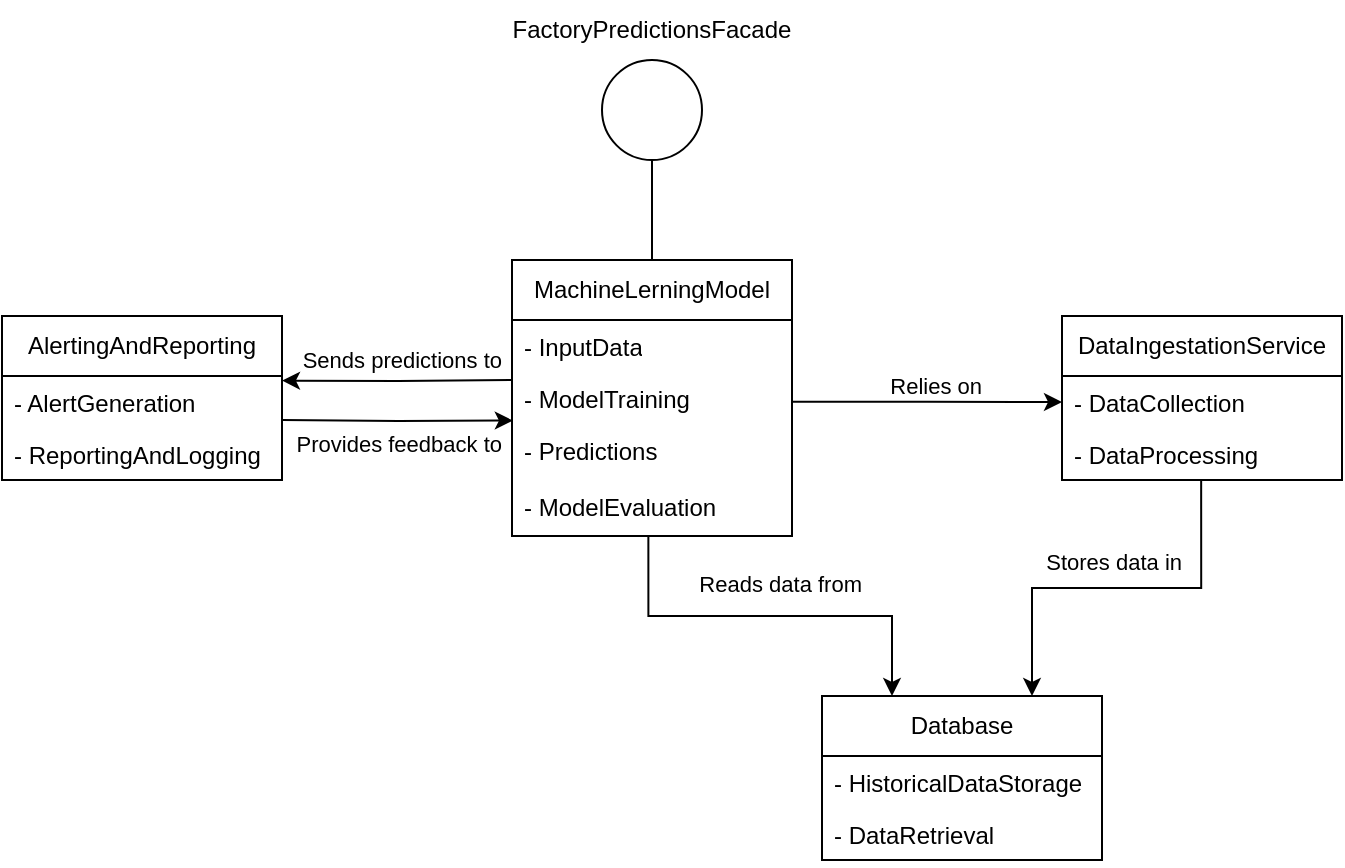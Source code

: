 <mxfile version="22.0.6" type="device">
  <diagram name="Page-1" id="fIcBRSQuN5mqQHLnUNoT">
    <mxGraphModel dx="989" dy="523" grid="1" gridSize="10" guides="1" tooltips="1" connect="1" arrows="1" fold="1" page="1" pageScale="1" pageWidth="827" pageHeight="1169" math="0" shadow="0">
      <root>
        <mxCell id="0" />
        <mxCell id="1" parent="0" />
        <mxCell id="HCa0Lw3rzC6QH6Axc0Zm-20" style="edgeStyle=orthogonalEdgeStyle;rounded=0;orthogonalLoop=1;jettySize=auto;html=1;entryX=0.5;entryY=0;entryDx=0;entryDy=0;endArrow=none;endFill=0;" edge="1" parent="1" source="HCa0Lw3rzC6QH6Axc0Zm-1" target="HCa0Lw3rzC6QH6Axc0Zm-3">
          <mxGeometry relative="1" as="geometry" />
        </mxCell>
        <mxCell id="HCa0Lw3rzC6QH6Axc0Zm-1" value="" style="ellipse;whiteSpace=wrap;html=1;aspect=fixed;" vertex="1" parent="1">
          <mxGeometry x="360" y="40" width="50" height="50" as="geometry" />
        </mxCell>
        <mxCell id="HCa0Lw3rzC6QH6Axc0Zm-2" value="FactoryPredictionsFacade" style="text;html=1;strokeColor=none;fillColor=none;align=center;verticalAlign=middle;whiteSpace=wrap;rounded=0;" vertex="1" parent="1">
          <mxGeometry x="355" y="10" width="60" height="30" as="geometry" />
        </mxCell>
        <mxCell id="HCa0Lw3rzC6QH6Axc0Zm-3" value="MachineLerningModel" style="swimlane;fontStyle=0;childLayout=stackLayout;horizontal=1;startSize=30;fillColor=none;horizontalStack=0;resizeParent=1;resizeParentMax=0;resizeLast=0;collapsible=1;marginBottom=0;whiteSpace=wrap;html=1;" vertex="1" parent="1">
          <mxGeometry x="315" y="140" width="140" height="138" as="geometry">
            <mxRectangle x="320" y="160" width="160" height="30" as="alternateBounds" />
          </mxGeometry>
        </mxCell>
        <mxCell id="HCa0Lw3rzC6QH6Axc0Zm-4" value="- InputData" style="text;strokeColor=none;fillColor=none;align=left;verticalAlign=top;spacingLeft=4;spacingRight=4;overflow=hidden;rotatable=0;points=[[0,0.5],[1,0.5]];portConstraint=eastwest;whiteSpace=wrap;html=1;" vertex="1" parent="HCa0Lw3rzC6QH6Axc0Zm-3">
          <mxGeometry y="30" width="140" height="26" as="geometry" />
        </mxCell>
        <mxCell id="HCa0Lw3rzC6QH6Axc0Zm-5" value="- ModelTraining" style="text;strokeColor=none;fillColor=none;align=left;verticalAlign=top;spacingLeft=4;spacingRight=4;overflow=hidden;rotatable=0;points=[[0,0.5],[1,0.5]];portConstraint=eastwest;whiteSpace=wrap;html=1;" vertex="1" parent="HCa0Lw3rzC6QH6Axc0Zm-3">
          <mxGeometry y="56" width="140" height="26" as="geometry" />
        </mxCell>
        <mxCell id="HCa0Lw3rzC6QH6Axc0Zm-8" value="- Predictions" style="text;strokeColor=none;fillColor=none;align=left;verticalAlign=top;spacingLeft=4;spacingRight=4;overflow=hidden;rotatable=0;points=[[0,0.5],[1,0.5]];portConstraint=eastwest;whiteSpace=wrap;html=1;" vertex="1" parent="HCa0Lw3rzC6QH6Axc0Zm-3">
          <mxGeometry y="82" width="140" height="28" as="geometry" />
        </mxCell>
        <mxCell id="HCa0Lw3rzC6QH6Axc0Zm-6" value="- ModelEvaluation" style="text;strokeColor=none;fillColor=none;align=left;verticalAlign=top;spacingLeft=4;spacingRight=4;overflow=hidden;rotatable=0;points=[[0,0.5],[1,0.5]];portConstraint=eastwest;whiteSpace=wrap;html=1;" vertex="1" parent="HCa0Lw3rzC6QH6Axc0Zm-3">
          <mxGeometry y="110" width="140" height="28" as="geometry" />
        </mxCell>
        <mxCell id="HCa0Lw3rzC6QH6Axc0Zm-9" value="DataIngestationService" style="swimlane;fontStyle=0;childLayout=stackLayout;horizontal=1;startSize=30;fillColor=none;horizontalStack=0;resizeParent=1;resizeParentMax=0;resizeLast=0;collapsible=1;marginBottom=0;whiteSpace=wrap;html=1;" vertex="1" parent="1">
          <mxGeometry x="590" y="168" width="140" height="82" as="geometry">
            <mxRectangle x="320" y="160" width="160" height="30" as="alternateBounds" />
          </mxGeometry>
        </mxCell>
        <mxCell id="HCa0Lw3rzC6QH6Axc0Zm-10" value="- DataCollection" style="text;strokeColor=none;fillColor=none;align=left;verticalAlign=top;spacingLeft=4;spacingRight=4;overflow=hidden;rotatable=0;points=[[0,0.5],[1,0.5]];portConstraint=eastwest;whiteSpace=wrap;html=1;" vertex="1" parent="HCa0Lw3rzC6QH6Axc0Zm-9">
          <mxGeometry y="30" width="140" height="26" as="geometry" />
        </mxCell>
        <mxCell id="HCa0Lw3rzC6QH6Axc0Zm-11" value="- DataProcessing" style="text;strokeColor=none;fillColor=none;align=left;verticalAlign=top;spacingLeft=4;spacingRight=4;overflow=hidden;rotatable=0;points=[[0,0.5],[1,0.5]];portConstraint=eastwest;whiteSpace=wrap;html=1;" vertex="1" parent="HCa0Lw3rzC6QH6Axc0Zm-9">
          <mxGeometry y="56" width="140" height="26" as="geometry" />
        </mxCell>
        <mxCell id="HCa0Lw3rzC6QH6Axc0Zm-14" value="Database" style="swimlane;fontStyle=0;childLayout=stackLayout;horizontal=1;startSize=30;fillColor=none;horizontalStack=0;resizeParent=1;resizeParentMax=0;resizeLast=0;collapsible=1;marginBottom=0;whiteSpace=wrap;html=1;" vertex="1" parent="1">
          <mxGeometry x="470" y="358" width="140" height="82" as="geometry">
            <mxRectangle x="320" y="160" width="160" height="30" as="alternateBounds" />
          </mxGeometry>
        </mxCell>
        <mxCell id="HCa0Lw3rzC6QH6Axc0Zm-15" value="- HistoricalDataStorage" style="text;strokeColor=none;fillColor=none;align=left;verticalAlign=top;spacingLeft=4;spacingRight=4;overflow=hidden;rotatable=0;points=[[0,0.5],[1,0.5]];portConstraint=eastwest;whiteSpace=wrap;html=1;" vertex="1" parent="HCa0Lw3rzC6QH6Axc0Zm-14">
          <mxGeometry y="30" width="140" height="26" as="geometry" />
        </mxCell>
        <mxCell id="HCa0Lw3rzC6QH6Axc0Zm-16" value="- DataRetrieval" style="text;strokeColor=none;fillColor=none;align=left;verticalAlign=top;spacingLeft=4;spacingRight=4;overflow=hidden;rotatable=0;points=[[0,0.5],[1,0.5]];portConstraint=eastwest;whiteSpace=wrap;html=1;" vertex="1" parent="HCa0Lw3rzC6QH6Axc0Zm-14">
          <mxGeometry y="56" width="140" height="26" as="geometry" />
        </mxCell>
        <mxCell id="HCa0Lw3rzC6QH6Axc0Zm-17" value="AlertingAndReporting" style="swimlane;fontStyle=0;childLayout=stackLayout;horizontal=1;startSize=30;fillColor=none;horizontalStack=0;resizeParent=1;resizeParentMax=0;resizeLast=0;collapsible=1;marginBottom=0;whiteSpace=wrap;html=1;" vertex="1" parent="1">
          <mxGeometry x="60" y="168" width="140" height="82" as="geometry">
            <mxRectangle x="320" y="160" width="160" height="30" as="alternateBounds" />
          </mxGeometry>
        </mxCell>
        <mxCell id="HCa0Lw3rzC6QH6Axc0Zm-18" value="- AlertGeneration" style="text;strokeColor=none;fillColor=none;align=left;verticalAlign=top;spacingLeft=4;spacingRight=4;overflow=hidden;rotatable=0;points=[[0,0.5],[1,0.5]];portConstraint=eastwest;whiteSpace=wrap;html=1;" vertex="1" parent="HCa0Lw3rzC6QH6Axc0Zm-17">
          <mxGeometry y="30" width="140" height="26" as="geometry" />
        </mxCell>
        <mxCell id="HCa0Lw3rzC6QH6Axc0Zm-19" value="- ReportingAndLogging" style="text;strokeColor=none;fillColor=none;align=left;verticalAlign=top;spacingLeft=4;spacingRight=4;overflow=hidden;rotatable=0;points=[[0,0.5],[1,0.5]];portConstraint=eastwest;whiteSpace=wrap;html=1;" vertex="1" parent="HCa0Lw3rzC6QH6Axc0Zm-17">
          <mxGeometry y="56" width="140" height="26" as="geometry" />
        </mxCell>
        <mxCell id="HCa0Lw3rzC6QH6Axc0Zm-21" value="" style="endArrow=classic;html=1;edgeStyle=orthogonalEdgeStyle;rounded=0;exitX=0.998;exitY=0.574;exitDx=0;exitDy=0;entryX=0;entryY=0.5;entryDx=0;entryDy=0;exitPerimeter=0;endFill=1;" edge="1" parent="1" source="HCa0Lw3rzC6QH6Axc0Zm-5" target="HCa0Lw3rzC6QH6Axc0Zm-10">
          <mxGeometry relative="1" as="geometry">
            <mxPoint x="300" y="300" as="sourcePoint" />
            <mxPoint x="460" y="300" as="targetPoint" />
          </mxGeometry>
        </mxCell>
        <mxCell id="HCa0Lw3rzC6QH6Axc0Zm-23" value="Relies on" style="edgeLabel;resizable=0;html=1;align=right;verticalAlign=bottom;" connectable="0" vertex="1" parent="HCa0Lw3rzC6QH6Axc0Zm-21">
          <mxGeometry x="1" relative="1" as="geometry">
            <mxPoint x="-40" as="offset" />
          </mxGeometry>
        </mxCell>
        <mxCell id="HCa0Lw3rzC6QH6Axc0Zm-24" value="" style="endArrow=classic;html=1;edgeStyle=orthogonalEdgeStyle;rounded=0;exitX=0.487;exitY=1.019;exitDx=0;exitDy=0;exitPerimeter=0;entryX=0.25;entryY=0;entryDx=0;entryDy=0;endFill=1;" edge="1" parent="1" source="HCa0Lw3rzC6QH6Axc0Zm-6" target="HCa0Lw3rzC6QH6Axc0Zm-14">
          <mxGeometry relative="1" as="geometry">
            <mxPoint x="380" y="330" as="sourcePoint" />
            <mxPoint x="540" y="330" as="targetPoint" />
          </mxGeometry>
        </mxCell>
        <mxCell id="HCa0Lw3rzC6QH6Axc0Zm-26" value="Reads data from" style="edgeLabel;resizable=0;html=1;align=right;verticalAlign=bottom;" connectable="0" vertex="1" parent="HCa0Lw3rzC6QH6Axc0Zm-24">
          <mxGeometry x="1" relative="1" as="geometry">
            <mxPoint x="-15" y="-48" as="offset" />
          </mxGeometry>
        </mxCell>
        <mxCell id="HCa0Lw3rzC6QH6Axc0Zm-27" value="" style="endArrow=classic;html=1;edgeStyle=orthogonalEdgeStyle;rounded=0;exitX=0.003;exitY=0.567;exitDx=0;exitDy=0;entryX=1;entryY=0.5;entryDx=0;entryDy=0;exitPerimeter=0;endFill=1;" edge="1" parent="1">
          <mxGeometry relative="1" as="geometry">
            <mxPoint x="315.42" y="200.042" as="sourcePoint" />
            <mxPoint x="200" y="200.3" as="targetPoint" />
          </mxGeometry>
        </mxCell>
        <mxCell id="HCa0Lw3rzC6QH6Axc0Zm-29" value="Sends predictions to" style="edgeLabel;resizable=0;html=1;align=right;verticalAlign=bottom;" connectable="0" vertex="1" parent="HCa0Lw3rzC6QH6Axc0Zm-27">
          <mxGeometry x="1" relative="1" as="geometry">
            <mxPoint x="110" y="-2" as="offset" />
          </mxGeometry>
        </mxCell>
        <mxCell id="HCa0Lw3rzC6QH6Axc0Zm-30" value="" style="endArrow=classic;html=1;edgeStyle=orthogonalEdgeStyle;rounded=0;exitX=0.497;exitY=1.016;exitDx=0;exitDy=0;exitPerimeter=0;entryX=0.75;entryY=0;entryDx=0;entryDy=0;endFill=1;" edge="1" parent="1" source="HCa0Lw3rzC6QH6Axc0Zm-11" target="HCa0Lw3rzC6QH6Axc0Zm-14">
          <mxGeometry relative="1" as="geometry">
            <mxPoint x="393" y="289" as="sourcePoint" />
            <mxPoint x="515" y="368" as="targetPoint" />
          </mxGeometry>
        </mxCell>
        <mxCell id="HCa0Lw3rzC6QH6Axc0Zm-31" value="Stores data in" style="edgeLabel;resizable=0;html=1;align=right;verticalAlign=bottom;" connectable="0" vertex="1" parent="HCa0Lw3rzC6QH6Axc0Zm-30">
          <mxGeometry x="1" relative="1" as="geometry">
            <mxPoint x="75" y="-58" as="offset" />
          </mxGeometry>
        </mxCell>
        <mxCell id="HCa0Lw3rzC6QH6Axc0Zm-32" value="" style="endArrow=classic;html=1;edgeStyle=orthogonalEdgeStyle;rounded=0;exitX=0.003;exitY=0.567;exitDx=0;exitDy=0;entryX=1;entryY=0.5;entryDx=0;entryDy=0;exitPerimeter=0;endFill=1;" edge="1" parent="1">
          <mxGeometry relative="1" as="geometry">
            <mxPoint x="200" y="220.002" as="sourcePoint" />
            <mxPoint x="315.42" y="220.26" as="targetPoint" />
          </mxGeometry>
        </mxCell>
        <mxCell id="HCa0Lw3rzC6QH6Axc0Zm-33" value="Provides feedback to" style="edgeLabel;resizable=0;html=1;align=right;verticalAlign=bottom;" connectable="0" vertex="1" parent="HCa0Lw3rzC6QH6Axc0Zm-32">
          <mxGeometry x="1" relative="1" as="geometry">
            <mxPoint x="-5" y="20" as="offset" />
          </mxGeometry>
        </mxCell>
      </root>
    </mxGraphModel>
  </diagram>
</mxfile>
